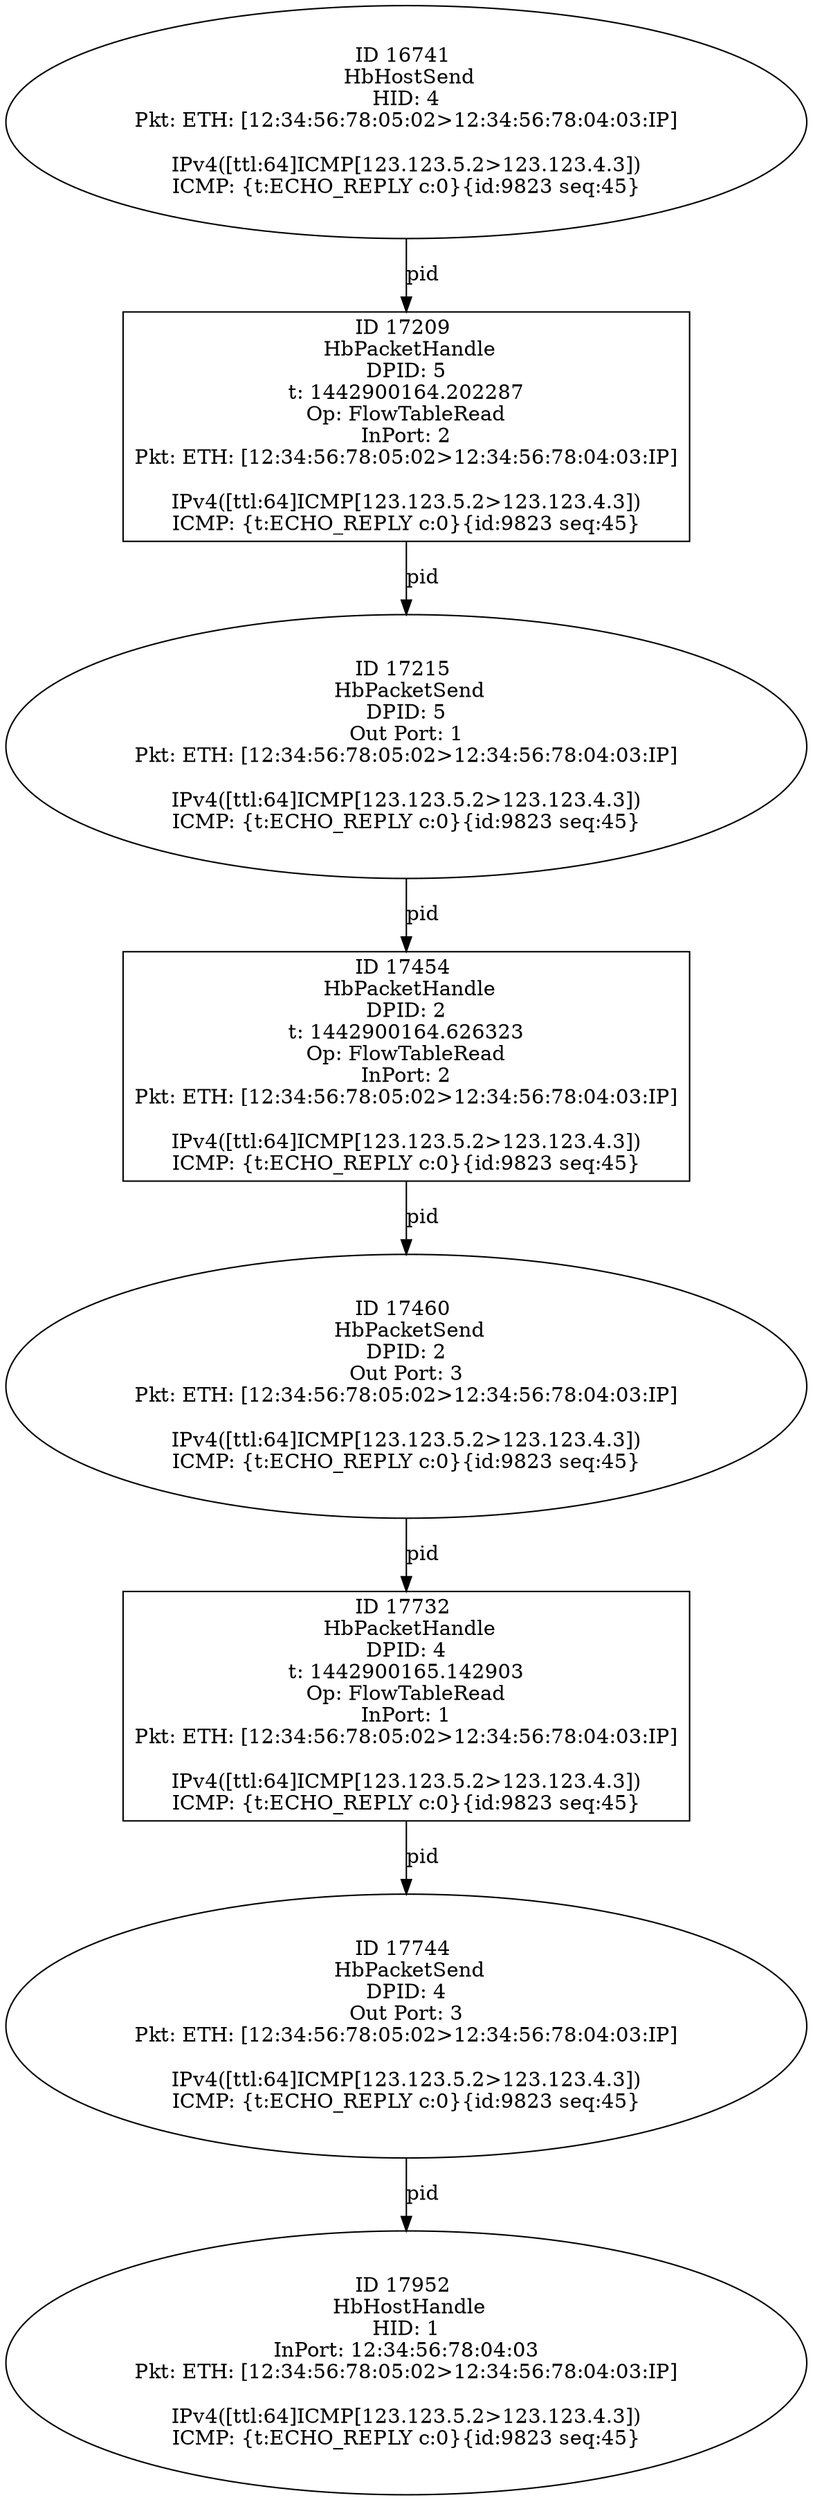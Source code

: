 strict digraph G {
17952 [shape=oval, event=<hb_events.HbHostHandle object at 0x10b9b4250>, label="ID 17952 
 HbHostHandle
HID: 1
InPort: 12:34:56:78:04:03
Pkt: ETH: [12:34:56:78:05:02>12:34:56:78:04:03:IP]

IPv4([ttl:64]ICMP[123.123.5.2>123.123.4.3])
ICMP: {t:ECHO_REPLY c:0}{id:9823 seq:45}"];
17732 [shape=box, event=<hb_events.HbPacketHandle object at 0x10b8f1050>, label="ID 17732 
 HbPacketHandle
DPID: 4
t: 1442900165.142903
Op: FlowTableRead
InPort: 1
Pkt: ETH: [12:34:56:78:05:02>12:34:56:78:04:03:IP]

IPv4([ttl:64]ICMP[123.123.5.2>123.123.4.3])
ICMP: {t:ECHO_REPLY c:0}{id:9823 seq:45}"];
16741 [shape=oval, event=<hb_events.HbHostSend object at 0x10b4f3090>, label="ID 16741 
 HbHostSend
HID: 4
Pkt: ETH: [12:34:56:78:05:02>12:34:56:78:04:03:IP]

IPv4([ttl:64]ICMP[123.123.5.2>123.123.4.3])
ICMP: {t:ECHO_REPLY c:0}{id:9823 seq:45}"];
17454 [shape=box, event=<hb_events.HbPacketHandle object at 0x10b773ad0>, label="ID 17454 
 HbPacketHandle
DPID: 2
t: 1442900164.626323
Op: FlowTableRead
InPort: 2
Pkt: ETH: [12:34:56:78:05:02>12:34:56:78:04:03:IP]

IPv4([ttl:64]ICMP[123.123.5.2>123.123.4.3])
ICMP: {t:ECHO_REPLY c:0}{id:9823 seq:45}"];
17744 [shape=oval, event=<hb_events.HbPacketSend object at 0x10b8bed10>, label="ID 17744 
 HbPacketSend
DPID: 4
Out Port: 3
Pkt: ETH: [12:34:56:78:05:02>12:34:56:78:04:03:IP]

IPv4([ttl:64]ICMP[123.123.5.2>123.123.4.3])
ICMP: {t:ECHO_REPLY c:0}{id:9823 seq:45}"];
17460 [shape=oval, event=<hb_events.HbPacketSend object at 0x10b773e90>, label="ID 17460 
 HbPacketSend
DPID: 2
Out Port: 3
Pkt: ETH: [12:34:56:78:05:02>12:34:56:78:04:03:IP]

IPv4([ttl:64]ICMP[123.123.5.2>123.123.4.3])
ICMP: {t:ECHO_REPLY c:0}{id:9823 seq:45}"];
17209 [shape=box, event=<hb_events.HbPacketHandle object at 0x10b65e910>, label="ID 17209 
 HbPacketHandle
DPID: 5
t: 1442900164.202287
Op: FlowTableRead
InPort: 2
Pkt: ETH: [12:34:56:78:05:02>12:34:56:78:04:03:IP]

IPv4([ttl:64]ICMP[123.123.5.2>123.123.4.3])
ICMP: {t:ECHO_REPLY c:0}{id:9823 seq:45}"];
17215 [shape=oval, event=<hb_events.HbPacketSend object at 0x10b65ec50>, label="ID 17215 
 HbPacketSend
DPID: 5
Out Port: 1
Pkt: ETH: [12:34:56:78:05:02>12:34:56:78:04:03:IP]

IPv4([ttl:64]ICMP[123.123.5.2>123.123.4.3])
ICMP: {t:ECHO_REPLY c:0}{id:9823 seq:45}"];
17732 -> 17744  [rel=pid, label=pid];
16741 -> 17209  [rel=pid, label=pid];
17454 -> 17460  [rel=pid, label=pid];
17744 -> 17952  [rel=pid, label=pid];
17460 -> 17732  [rel=pid, label=pid];
17209 -> 17215  [rel=pid, label=pid];
17215 -> 17454  [rel=pid, label=pid];
}
